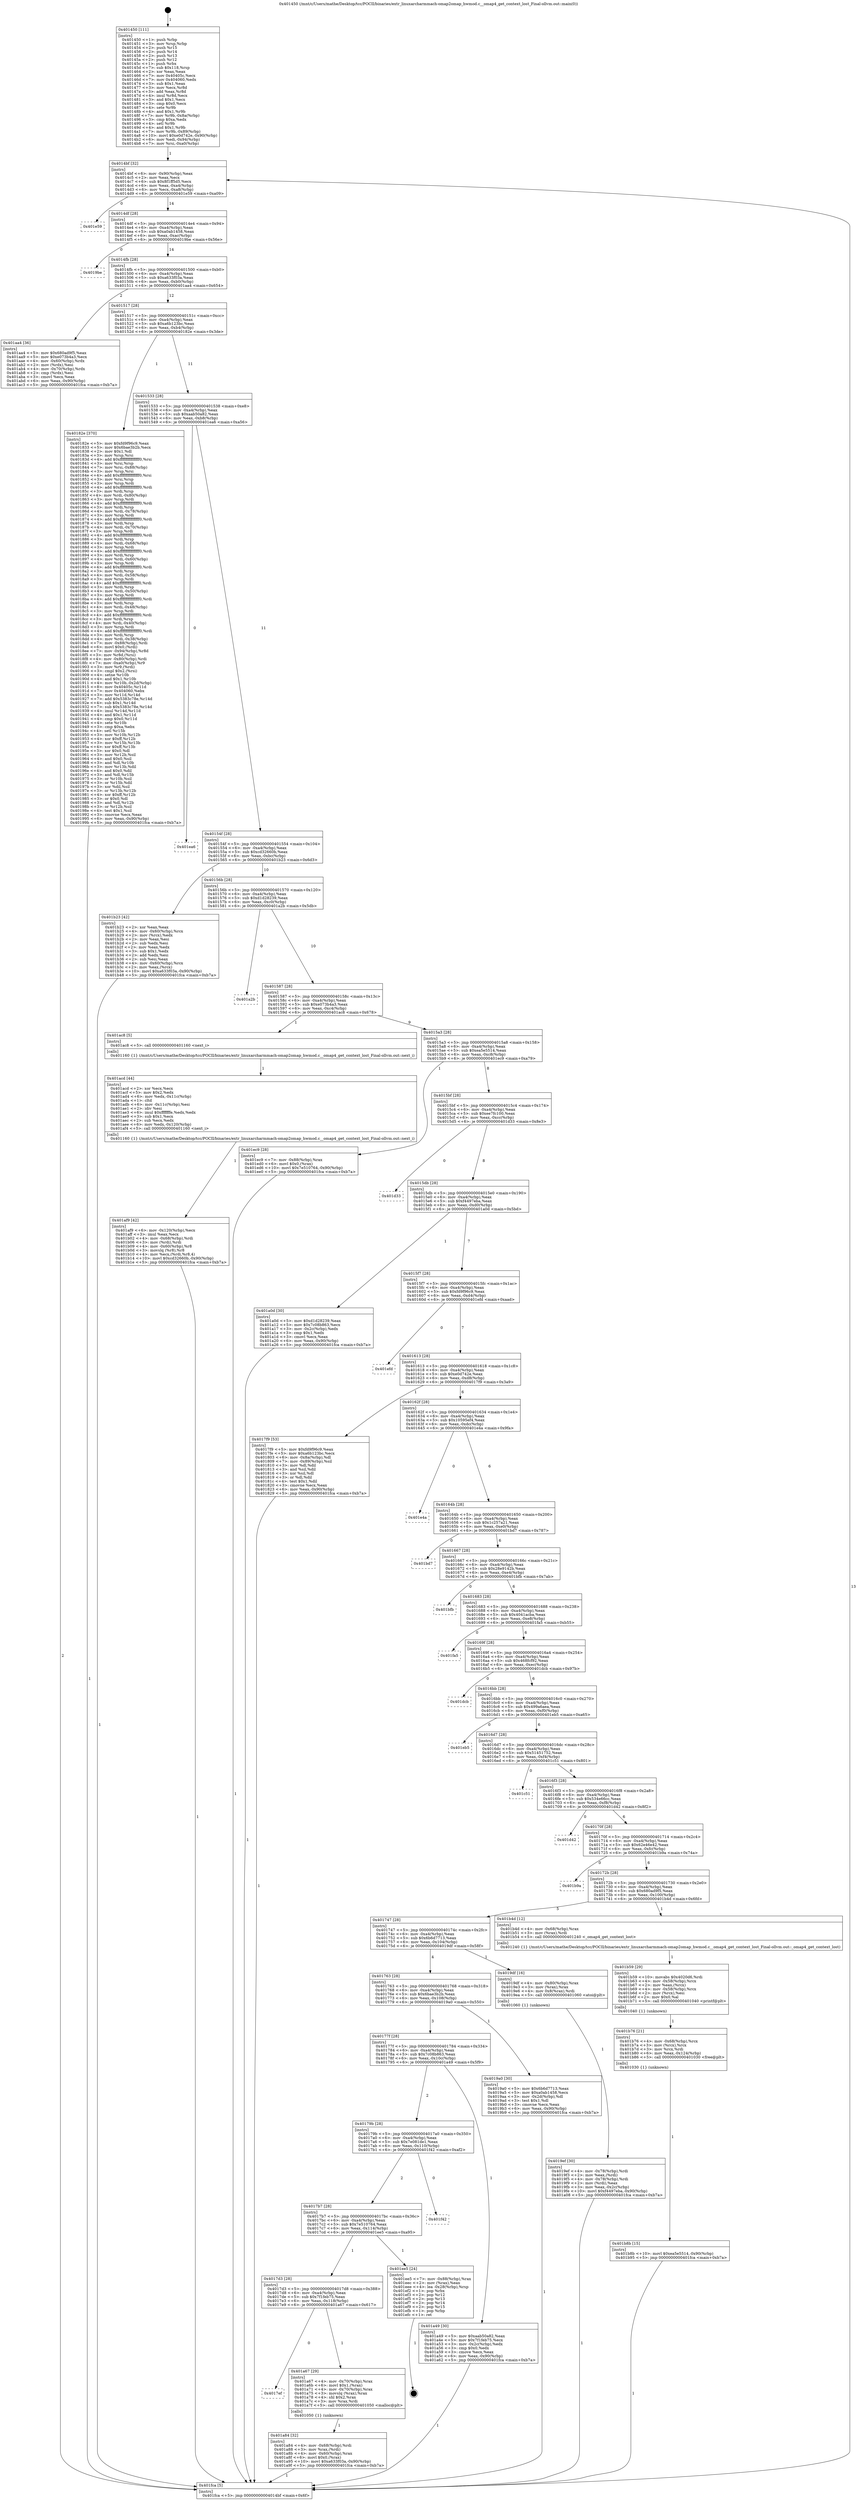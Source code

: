 digraph "0x401450" {
  label = "0x401450 (/mnt/c/Users/mathe/Desktop/tcc/POCII/binaries/extr_linuxarcharmmach-omap2omap_hwmod.c__omap4_get_context_lost_Final-ollvm.out::main(0))"
  labelloc = "t"
  node[shape=record]

  Entry [label="",width=0.3,height=0.3,shape=circle,fillcolor=black,style=filled]
  "0x4014bf" [label="{
     0x4014bf [32]\l
     | [instrs]\l
     &nbsp;&nbsp;0x4014bf \<+6\>: mov -0x90(%rbp),%eax\l
     &nbsp;&nbsp;0x4014c5 \<+2\>: mov %eax,%ecx\l
     &nbsp;&nbsp;0x4014c7 \<+6\>: sub $0x8f1ff5d5,%ecx\l
     &nbsp;&nbsp;0x4014cd \<+6\>: mov %eax,-0xa4(%rbp)\l
     &nbsp;&nbsp;0x4014d3 \<+6\>: mov %ecx,-0xa8(%rbp)\l
     &nbsp;&nbsp;0x4014d9 \<+6\>: je 0000000000401e59 \<main+0xa09\>\l
  }"]
  "0x401e59" [label="{
     0x401e59\l
  }", style=dashed]
  "0x4014df" [label="{
     0x4014df [28]\l
     | [instrs]\l
     &nbsp;&nbsp;0x4014df \<+5\>: jmp 00000000004014e4 \<main+0x94\>\l
     &nbsp;&nbsp;0x4014e4 \<+6\>: mov -0xa4(%rbp),%eax\l
     &nbsp;&nbsp;0x4014ea \<+5\>: sub $0xa0ab1458,%eax\l
     &nbsp;&nbsp;0x4014ef \<+6\>: mov %eax,-0xac(%rbp)\l
     &nbsp;&nbsp;0x4014f5 \<+6\>: je 00000000004019be \<main+0x56e\>\l
  }"]
  Exit [label="",width=0.3,height=0.3,shape=circle,fillcolor=black,style=filled,peripheries=2]
  "0x4019be" [label="{
     0x4019be\l
  }", style=dashed]
  "0x4014fb" [label="{
     0x4014fb [28]\l
     | [instrs]\l
     &nbsp;&nbsp;0x4014fb \<+5\>: jmp 0000000000401500 \<main+0xb0\>\l
     &nbsp;&nbsp;0x401500 \<+6\>: mov -0xa4(%rbp),%eax\l
     &nbsp;&nbsp;0x401506 \<+5\>: sub $0xa633f03a,%eax\l
     &nbsp;&nbsp;0x40150b \<+6\>: mov %eax,-0xb0(%rbp)\l
     &nbsp;&nbsp;0x401511 \<+6\>: je 0000000000401aa4 \<main+0x654\>\l
  }"]
  "0x401b8b" [label="{
     0x401b8b [15]\l
     | [instrs]\l
     &nbsp;&nbsp;0x401b8b \<+10\>: movl $0xea5e5514,-0x90(%rbp)\l
     &nbsp;&nbsp;0x401b95 \<+5\>: jmp 0000000000401fca \<main+0xb7a\>\l
  }"]
  "0x401aa4" [label="{
     0x401aa4 [36]\l
     | [instrs]\l
     &nbsp;&nbsp;0x401aa4 \<+5\>: mov $0x680ad9f5,%eax\l
     &nbsp;&nbsp;0x401aa9 \<+5\>: mov $0xe073b4a3,%ecx\l
     &nbsp;&nbsp;0x401aae \<+4\>: mov -0x60(%rbp),%rdx\l
     &nbsp;&nbsp;0x401ab2 \<+2\>: mov (%rdx),%esi\l
     &nbsp;&nbsp;0x401ab4 \<+4\>: mov -0x70(%rbp),%rdx\l
     &nbsp;&nbsp;0x401ab8 \<+2\>: cmp (%rdx),%esi\l
     &nbsp;&nbsp;0x401aba \<+3\>: cmovl %ecx,%eax\l
     &nbsp;&nbsp;0x401abd \<+6\>: mov %eax,-0x90(%rbp)\l
     &nbsp;&nbsp;0x401ac3 \<+5\>: jmp 0000000000401fca \<main+0xb7a\>\l
  }"]
  "0x401517" [label="{
     0x401517 [28]\l
     | [instrs]\l
     &nbsp;&nbsp;0x401517 \<+5\>: jmp 000000000040151c \<main+0xcc\>\l
     &nbsp;&nbsp;0x40151c \<+6\>: mov -0xa4(%rbp),%eax\l
     &nbsp;&nbsp;0x401522 \<+5\>: sub $0xa6b123bc,%eax\l
     &nbsp;&nbsp;0x401527 \<+6\>: mov %eax,-0xb4(%rbp)\l
     &nbsp;&nbsp;0x40152d \<+6\>: je 000000000040182e \<main+0x3de\>\l
  }"]
  "0x401b76" [label="{
     0x401b76 [21]\l
     | [instrs]\l
     &nbsp;&nbsp;0x401b76 \<+4\>: mov -0x68(%rbp),%rcx\l
     &nbsp;&nbsp;0x401b7a \<+3\>: mov (%rcx),%rcx\l
     &nbsp;&nbsp;0x401b7d \<+3\>: mov %rcx,%rdi\l
     &nbsp;&nbsp;0x401b80 \<+6\>: mov %eax,-0x124(%rbp)\l
     &nbsp;&nbsp;0x401b86 \<+5\>: call 0000000000401030 \<free@plt\>\l
     | [calls]\l
     &nbsp;&nbsp;0x401030 \{1\} (unknown)\l
  }"]
  "0x40182e" [label="{
     0x40182e [370]\l
     | [instrs]\l
     &nbsp;&nbsp;0x40182e \<+5\>: mov $0xfd9f96c9,%eax\l
     &nbsp;&nbsp;0x401833 \<+5\>: mov $0x6bae3b2b,%ecx\l
     &nbsp;&nbsp;0x401838 \<+2\>: mov $0x1,%dl\l
     &nbsp;&nbsp;0x40183a \<+3\>: mov %rsp,%rsi\l
     &nbsp;&nbsp;0x40183d \<+4\>: add $0xfffffffffffffff0,%rsi\l
     &nbsp;&nbsp;0x401841 \<+3\>: mov %rsi,%rsp\l
     &nbsp;&nbsp;0x401844 \<+7\>: mov %rsi,-0x88(%rbp)\l
     &nbsp;&nbsp;0x40184b \<+3\>: mov %rsp,%rsi\l
     &nbsp;&nbsp;0x40184e \<+4\>: add $0xfffffffffffffff0,%rsi\l
     &nbsp;&nbsp;0x401852 \<+3\>: mov %rsi,%rsp\l
     &nbsp;&nbsp;0x401855 \<+3\>: mov %rsp,%rdi\l
     &nbsp;&nbsp;0x401858 \<+4\>: add $0xfffffffffffffff0,%rdi\l
     &nbsp;&nbsp;0x40185c \<+3\>: mov %rdi,%rsp\l
     &nbsp;&nbsp;0x40185f \<+4\>: mov %rdi,-0x80(%rbp)\l
     &nbsp;&nbsp;0x401863 \<+3\>: mov %rsp,%rdi\l
     &nbsp;&nbsp;0x401866 \<+4\>: add $0xfffffffffffffff0,%rdi\l
     &nbsp;&nbsp;0x40186a \<+3\>: mov %rdi,%rsp\l
     &nbsp;&nbsp;0x40186d \<+4\>: mov %rdi,-0x78(%rbp)\l
     &nbsp;&nbsp;0x401871 \<+3\>: mov %rsp,%rdi\l
     &nbsp;&nbsp;0x401874 \<+4\>: add $0xfffffffffffffff0,%rdi\l
     &nbsp;&nbsp;0x401878 \<+3\>: mov %rdi,%rsp\l
     &nbsp;&nbsp;0x40187b \<+4\>: mov %rdi,-0x70(%rbp)\l
     &nbsp;&nbsp;0x40187f \<+3\>: mov %rsp,%rdi\l
     &nbsp;&nbsp;0x401882 \<+4\>: add $0xfffffffffffffff0,%rdi\l
     &nbsp;&nbsp;0x401886 \<+3\>: mov %rdi,%rsp\l
     &nbsp;&nbsp;0x401889 \<+4\>: mov %rdi,-0x68(%rbp)\l
     &nbsp;&nbsp;0x40188d \<+3\>: mov %rsp,%rdi\l
     &nbsp;&nbsp;0x401890 \<+4\>: add $0xfffffffffffffff0,%rdi\l
     &nbsp;&nbsp;0x401894 \<+3\>: mov %rdi,%rsp\l
     &nbsp;&nbsp;0x401897 \<+4\>: mov %rdi,-0x60(%rbp)\l
     &nbsp;&nbsp;0x40189b \<+3\>: mov %rsp,%rdi\l
     &nbsp;&nbsp;0x40189e \<+4\>: add $0xfffffffffffffff0,%rdi\l
     &nbsp;&nbsp;0x4018a2 \<+3\>: mov %rdi,%rsp\l
     &nbsp;&nbsp;0x4018a5 \<+4\>: mov %rdi,-0x58(%rbp)\l
     &nbsp;&nbsp;0x4018a9 \<+3\>: mov %rsp,%rdi\l
     &nbsp;&nbsp;0x4018ac \<+4\>: add $0xfffffffffffffff0,%rdi\l
     &nbsp;&nbsp;0x4018b0 \<+3\>: mov %rdi,%rsp\l
     &nbsp;&nbsp;0x4018b3 \<+4\>: mov %rdi,-0x50(%rbp)\l
     &nbsp;&nbsp;0x4018b7 \<+3\>: mov %rsp,%rdi\l
     &nbsp;&nbsp;0x4018ba \<+4\>: add $0xfffffffffffffff0,%rdi\l
     &nbsp;&nbsp;0x4018be \<+3\>: mov %rdi,%rsp\l
     &nbsp;&nbsp;0x4018c1 \<+4\>: mov %rdi,-0x48(%rbp)\l
     &nbsp;&nbsp;0x4018c5 \<+3\>: mov %rsp,%rdi\l
     &nbsp;&nbsp;0x4018c8 \<+4\>: add $0xfffffffffffffff0,%rdi\l
     &nbsp;&nbsp;0x4018cc \<+3\>: mov %rdi,%rsp\l
     &nbsp;&nbsp;0x4018cf \<+4\>: mov %rdi,-0x40(%rbp)\l
     &nbsp;&nbsp;0x4018d3 \<+3\>: mov %rsp,%rdi\l
     &nbsp;&nbsp;0x4018d6 \<+4\>: add $0xfffffffffffffff0,%rdi\l
     &nbsp;&nbsp;0x4018da \<+3\>: mov %rdi,%rsp\l
     &nbsp;&nbsp;0x4018dd \<+4\>: mov %rdi,-0x38(%rbp)\l
     &nbsp;&nbsp;0x4018e1 \<+7\>: mov -0x88(%rbp),%rdi\l
     &nbsp;&nbsp;0x4018e8 \<+6\>: movl $0x0,(%rdi)\l
     &nbsp;&nbsp;0x4018ee \<+7\>: mov -0x94(%rbp),%r8d\l
     &nbsp;&nbsp;0x4018f5 \<+3\>: mov %r8d,(%rsi)\l
     &nbsp;&nbsp;0x4018f8 \<+4\>: mov -0x80(%rbp),%rdi\l
     &nbsp;&nbsp;0x4018fc \<+7\>: mov -0xa0(%rbp),%r9\l
     &nbsp;&nbsp;0x401903 \<+3\>: mov %r9,(%rdi)\l
     &nbsp;&nbsp;0x401906 \<+3\>: cmpl $0x2,(%rsi)\l
     &nbsp;&nbsp;0x401909 \<+4\>: setne %r10b\l
     &nbsp;&nbsp;0x40190d \<+4\>: and $0x1,%r10b\l
     &nbsp;&nbsp;0x401911 \<+4\>: mov %r10b,-0x2d(%rbp)\l
     &nbsp;&nbsp;0x401915 \<+8\>: mov 0x40405c,%r11d\l
     &nbsp;&nbsp;0x40191d \<+7\>: mov 0x404060,%ebx\l
     &nbsp;&nbsp;0x401924 \<+3\>: mov %r11d,%r14d\l
     &nbsp;&nbsp;0x401927 \<+7\>: add $0x5383c78e,%r14d\l
     &nbsp;&nbsp;0x40192e \<+4\>: sub $0x1,%r14d\l
     &nbsp;&nbsp;0x401932 \<+7\>: sub $0x5383c78e,%r14d\l
     &nbsp;&nbsp;0x401939 \<+4\>: imul %r14d,%r11d\l
     &nbsp;&nbsp;0x40193d \<+4\>: and $0x1,%r11d\l
     &nbsp;&nbsp;0x401941 \<+4\>: cmp $0x0,%r11d\l
     &nbsp;&nbsp;0x401945 \<+4\>: sete %r10b\l
     &nbsp;&nbsp;0x401949 \<+3\>: cmp $0xa,%ebx\l
     &nbsp;&nbsp;0x40194c \<+4\>: setl %r15b\l
     &nbsp;&nbsp;0x401950 \<+3\>: mov %r10b,%r12b\l
     &nbsp;&nbsp;0x401953 \<+4\>: xor $0xff,%r12b\l
     &nbsp;&nbsp;0x401957 \<+3\>: mov %r15b,%r13b\l
     &nbsp;&nbsp;0x40195a \<+4\>: xor $0xff,%r13b\l
     &nbsp;&nbsp;0x40195e \<+3\>: xor $0x0,%dl\l
     &nbsp;&nbsp;0x401961 \<+3\>: mov %r12b,%sil\l
     &nbsp;&nbsp;0x401964 \<+4\>: and $0x0,%sil\l
     &nbsp;&nbsp;0x401968 \<+3\>: and %dl,%r10b\l
     &nbsp;&nbsp;0x40196b \<+3\>: mov %r13b,%dil\l
     &nbsp;&nbsp;0x40196e \<+4\>: and $0x0,%dil\l
     &nbsp;&nbsp;0x401972 \<+3\>: and %dl,%r15b\l
     &nbsp;&nbsp;0x401975 \<+3\>: or %r10b,%sil\l
     &nbsp;&nbsp;0x401978 \<+3\>: or %r15b,%dil\l
     &nbsp;&nbsp;0x40197b \<+3\>: xor %dil,%sil\l
     &nbsp;&nbsp;0x40197e \<+3\>: or %r13b,%r12b\l
     &nbsp;&nbsp;0x401981 \<+4\>: xor $0xff,%r12b\l
     &nbsp;&nbsp;0x401985 \<+3\>: or $0x0,%dl\l
     &nbsp;&nbsp;0x401988 \<+3\>: and %dl,%r12b\l
     &nbsp;&nbsp;0x40198b \<+3\>: or %r12b,%sil\l
     &nbsp;&nbsp;0x40198e \<+4\>: test $0x1,%sil\l
     &nbsp;&nbsp;0x401992 \<+3\>: cmovne %ecx,%eax\l
     &nbsp;&nbsp;0x401995 \<+6\>: mov %eax,-0x90(%rbp)\l
     &nbsp;&nbsp;0x40199b \<+5\>: jmp 0000000000401fca \<main+0xb7a\>\l
  }"]
  "0x401533" [label="{
     0x401533 [28]\l
     | [instrs]\l
     &nbsp;&nbsp;0x401533 \<+5\>: jmp 0000000000401538 \<main+0xe8\>\l
     &nbsp;&nbsp;0x401538 \<+6\>: mov -0xa4(%rbp),%eax\l
     &nbsp;&nbsp;0x40153e \<+5\>: sub $0xaab50a82,%eax\l
     &nbsp;&nbsp;0x401543 \<+6\>: mov %eax,-0xb8(%rbp)\l
     &nbsp;&nbsp;0x401549 \<+6\>: je 0000000000401ea6 \<main+0xa56\>\l
  }"]
  "0x401b59" [label="{
     0x401b59 [29]\l
     | [instrs]\l
     &nbsp;&nbsp;0x401b59 \<+10\>: movabs $0x4020d6,%rdi\l
     &nbsp;&nbsp;0x401b63 \<+4\>: mov -0x58(%rbp),%rcx\l
     &nbsp;&nbsp;0x401b67 \<+2\>: mov %eax,(%rcx)\l
     &nbsp;&nbsp;0x401b69 \<+4\>: mov -0x58(%rbp),%rcx\l
     &nbsp;&nbsp;0x401b6d \<+2\>: mov (%rcx),%esi\l
     &nbsp;&nbsp;0x401b6f \<+2\>: mov $0x0,%al\l
     &nbsp;&nbsp;0x401b71 \<+5\>: call 0000000000401040 \<printf@plt\>\l
     | [calls]\l
     &nbsp;&nbsp;0x401040 \{1\} (unknown)\l
  }"]
  "0x401ea6" [label="{
     0x401ea6\l
  }", style=dashed]
  "0x40154f" [label="{
     0x40154f [28]\l
     | [instrs]\l
     &nbsp;&nbsp;0x40154f \<+5\>: jmp 0000000000401554 \<main+0x104\>\l
     &nbsp;&nbsp;0x401554 \<+6\>: mov -0xa4(%rbp),%eax\l
     &nbsp;&nbsp;0x40155a \<+5\>: sub $0xcd32660b,%eax\l
     &nbsp;&nbsp;0x40155f \<+6\>: mov %eax,-0xbc(%rbp)\l
     &nbsp;&nbsp;0x401565 \<+6\>: je 0000000000401b23 \<main+0x6d3\>\l
  }"]
  "0x401af9" [label="{
     0x401af9 [42]\l
     | [instrs]\l
     &nbsp;&nbsp;0x401af9 \<+6\>: mov -0x120(%rbp),%ecx\l
     &nbsp;&nbsp;0x401aff \<+3\>: imul %eax,%ecx\l
     &nbsp;&nbsp;0x401b02 \<+4\>: mov -0x68(%rbp),%rdi\l
     &nbsp;&nbsp;0x401b06 \<+3\>: mov (%rdi),%rdi\l
     &nbsp;&nbsp;0x401b09 \<+4\>: mov -0x60(%rbp),%r8\l
     &nbsp;&nbsp;0x401b0d \<+3\>: movslq (%r8),%r8\l
     &nbsp;&nbsp;0x401b10 \<+4\>: mov %ecx,(%rdi,%r8,4)\l
     &nbsp;&nbsp;0x401b14 \<+10\>: movl $0xcd32660b,-0x90(%rbp)\l
     &nbsp;&nbsp;0x401b1e \<+5\>: jmp 0000000000401fca \<main+0xb7a\>\l
  }"]
  "0x401b23" [label="{
     0x401b23 [42]\l
     | [instrs]\l
     &nbsp;&nbsp;0x401b23 \<+2\>: xor %eax,%eax\l
     &nbsp;&nbsp;0x401b25 \<+4\>: mov -0x60(%rbp),%rcx\l
     &nbsp;&nbsp;0x401b29 \<+2\>: mov (%rcx),%edx\l
     &nbsp;&nbsp;0x401b2b \<+2\>: mov %eax,%esi\l
     &nbsp;&nbsp;0x401b2d \<+2\>: sub %edx,%esi\l
     &nbsp;&nbsp;0x401b2f \<+2\>: mov %eax,%edx\l
     &nbsp;&nbsp;0x401b31 \<+3\>: sub $0x1,%edx\l
     &nbsp;&nbsp;0x401b34 \<+2\>: add %edx,%esi\l
     &nbsp;&nbsp;0x401b36 \<+2\>: sub %esi,%eax\l
     &nbsp;&nbsp;0x401b38 \<+4\>: mov -0x60(%rbp),%rcx\l
     &nbsp;&nbsp;0x401b3c \<+2\>: mov %eax,(%rcx)\l
     &nbsp;&nbsp;0x401b3e \<+10\>: movl $0xa633f03a,-0x90(%rbp)\l
     &nbsp;&nbsp;0x401b48 \<+5\>: jmp 0000000000401fca \<main+0xb7a\>\l
  }"]
  "0x40156b" [label="{
     0x40156b [28]\l
     | [instrs]\l
     &nbsp;&nbsp;0x40156b \<+5\>: jmp 0000000000401570 \<main+0x120\>\l
     &nbsp;&nbsp;0x401570 \<+6\>: mov -0xa4(%rbp),%eax\l
     &nbsp;&nbsp;0x401576 \<+5\>: sub $0xd1d28239,%eax\l
     &nbsp;&nbsp;0x40157b \<+6\>: mov %eax,-0xc0(%rbp)\l
     &nbsp;&nbsp;0x401581 \<+6\>: je 0000000000401a2b \<main+0x5db\>\l
  }"]
  "0x401acd" [label="{
     0x401acd [44]\l
     | [instrs]\l
     &nbsp;&nbsp;0x401acd \<+2\>: xor %ecx,%ecx\l
     &nbsp;&nbsp;0x401acf \<+5\>: mov $0x2,%edx\l
     &nbsp;&nbsp;0x401ad4 \<+6\>: mov %edx,-0x11c(%rbp)\l
     &nbsp;&nbsp;0x401ada \<+1\>: cltd\l
     &nbsp;&nbsp;0x401adb \<+6\>: mov -0x11c(%rbp),%esi\l
     &nbsp;&nbsp;0x401ae1 \<+2\>: idiv %esi\l
     &nbsp;&nbsp;0x401ae3 \<+6\>: imul $0xfffffffe,%edx,%edx\l
     &nbsp;&nbsp;0x401ae9 \<+3\>: sub $0x1,%ecx\l
     &nbsp;&nbsp;0x401aec \<+2\>: sub %ecx,%edx\l
     &nbsp;&nbsp;0x401aee \<+6\>: mov %edx,-0x120(%rbp)\l
     &nbsp;&nbsp;0x401af4 \<+5\>: call 0000000000401160 \<next_i\>\l
     | [calls]\l
     &nbsp;&nbsp;0x401160 \{1\} (/mnt/c/Users/mathe/Desktop/tcc/POCII/binaries/extr_linuxarcharmmach-omap2omap_hwmod.c__omap4_get_context_lost_Final-ollvm.out::next_i)\l
  }"]
  "0x401a2b" [label="{
     0x401a2b\l
  }", style=dashed]
  "0x401587" [label="{
     0x401587 [28]\l
     | [instrs]\l
     &nbsp;&nbsp;0x401587 \<+5\>: jmp 000000000040158c \<main+0x13c\>\l
     &nbsp;&nbsp;0x40158c \<+6\>: mov -0xa4(%rbp),%eax\l
     &nbsp;&nbsp;0x401592 \<+5\>: sub $0xe073b4a3,%eax\l
     &nbsp;&nbsp;0x401597 \<+6\>: mov %eax,-0xc4(%rbp)\l
     &nbsp;&nbsp;0x40159d \<+6\>: je 0000000000401ac8 \<main+0x678\>\l
  }"]
  "0x401a84" [label="{
     0x401a84 [32]\l
     | [instrs]\l
     &nbsp;&nbsp;0x401a84 \<+4\>: mov -0x68(%rbp),%rdi\l
     &nbsp;&nbsp;0x401a88 \<+3\>: mov %rax,(%rdi)\l
     &nbsp;&nbsp;0x401a8b \<+4\>: mov -0x60(%rbp),%rax\l
     &nbsp;&nbsp;0x401a8f \<+6\>: movl $0x0,(%rax)\l
     &nbsp;&nbsp;0x401a95 \<+10\>: movl $0xa633f03a,-0x90(%rbp)\l
     &nbsp;&nbsp;0x401a9f \<+5\>: jmp 0000000000401fca \<main+0xb7a\>\l
  }"]
  "0x401ac8" [label="{
     0x401ac8 [5]\l
     | [instrs]\l
     &nbsp;&nbsp;0x401ac8 \<+5\>: call 0000000000401160 \<next_i\>\l
     | [calls]\l
     &nbsp;&nbsp;0x401160 \{1\} (/mnt/c/Users/mathe/Desktop/tcc/POCII/binaries/extr_linuxarcharmmach-omap2omap_hwmod.c__omap4_get_context_lost_Final-ollvm.out::next_i)\l
  }"]
  "0x4015a3" [label="{
     0x4015a3 [28]\l
     | [instrs]\l
     &nbsp;&nbsp;0x4015a3 \<+5\>: jmp 00000000004015a8 \<main+0x158\>\l
     &nbsp;&nbsp;0x4015a8 \<+6\>: mov -0xa4(%rbp),%eax\l
     &nbsp;&nbsp;0x4015ae \<+5\>: sub $0xea5e5514,%eax\l
     &nbsp;&nbsp;0x4015b3 \<+6\>: mov %eax,-0xc8(%rbp)\l
     &nbsp;&nbsp;0x4015b9 \<+6\>: je 0000000000401ec9 \<main+0xa79\>\l
  }"]
  "0x4017ef" [label="{
     0x4017ef\l
  }", style=dashed]
  "0x401ec9" [label="{
     0x401ec9 [28]\l
     | [instrs]\l
     &nbsp;&nbsp;0x401ec9 \<+7\>: mov -0x88(%rbp),%rax\l
     &nbsp;&nbsp;0x401ed0 \<+6\>: movl $0x0,(%rax)\l
     &nbsp;&nbsp;0x401ed6 \<+10\>: movl $0x7e510764,-0x90(%rbp)\l
     &nbsp;&nbsp;0x401ee0 \<+5\>: jmp 0000000000401fca \<main+0xb7a\>\l
  }"]
  "0x4015bf" [label="{
     0x4015bf [28]\l
     | [instrs]\l
     &nbsp;&nbsp;0x4015bf \<+5\>: jmp 00000000004015c4 \<main+0x174\>\l
     &nbsp;&nbsp;0x4015c4 \<+6\>: mov -0xa4(%rbp),%eax\l
     &nbsp;&nbsp;0x4015ca \<+5\>: sub $0xee7fc100,%eax\l
     &nbsp;&nbsp;0x4015cf \<+6\>: mov %eax,-0xcc(%rbp)\l
     &nbsp;&nbsp;0x4015d5 \<+6\>: je 0000000000401d33 \<main+0x8e3\>\l
  }"]
  "0x401a67" [label="{
     0x401a67 [29]\l
     | [instrs]\l
     &nbsp;&nbsp;0x401a67 \<+4\>: mov -0x70(%rbp),%rax\l
     &nbsp;&nbsp;0x401a6b \<+6\>: movl $0x1,(%rax)\l
     &nbsp;&nbsp;0x401a71 \<+4\>: mov -0x70(%rbp),%rax\l
     &nbsp;&nbsp;0x401a75 \<+3\>: movslq (%rax),%rax\l
     &nbsp;&nbsp;0x401a78 \<+4\>: shl $0x2,%rax\l
     &nbsp;&nbsp;0x401a7c \<+3\>: mov %rax,%rdi\l
     &nbsp;&nbsp;0x401a7f \<+5\>: call 0000000000401050 \<malloc@plt\>\l
     | [calls]\l
     &nbsp;&nbsp;0x401050 \{1\} (unknown)\l
  }"]
  "0x401d33" [label="{
     0x401d33\l
  }", style=dashed]
  "0x4015db" [label="{
     0x4015db [28]\l
     | [instrs]\l
     &nbsp;&nbsp;0x4015db \<+5\>: jmp 00000000004015e0 \<main+0x190\>\l
     &nbsp;&nbsp;0x4015e0 \<+6\>: mov -0xa4(%rbp),%eax\l
     &nbsp;&nbsp;0x4015e6 \<+5\>: sub $0xf4497eba,%eax\l
     &nbsp;&nbsp;0x4015eb \<+6\>: mov %eax,-0xd0(%rbp)\l
     &nbsp;&nbsp;0x4015f1 \<+6\>: je 0000000000401a0d \<main+0x5bd\>\l
  }"]
  "0x4017d3" [label="{
     0x4017d3 [28]\l
     | [instrs]\l
     &nbsp;&nbsp;0x4017d3 \<+5\>: jmp 00000000004017d8 \<main+0x388\>\l
     &nbsp;&nbsp;0x4017d8 \<+6\>: mov -0xa4(%rbp),%eax\l
     &nbsp;&nbsp;0x4017de \<+5\>: sub $0x7f1feb75,%eax\l
     &nbsp;&nbsp;0x4017e3 \<+6\>: mov %eax,-0x118(%rbp)\l
     &nbsp;&nbsp;0x4017e9 \<+6\>: je 0000000000401a67 \<main+0x617\>\l
  }"]
  "0x401a0d" [label="{
     0x401a0d [30]\l
     | [instrs]\l
     &nbsp;&nbsp;0x401a0d \<+5\>: mov $0xd1d28239,%eax\l
     &nbsp;&nbsp;0x401a12 \<+5\>: mov $0x7c08b863,%ecx\l
     &nbsp;&nbsp;0x401a17 \<+3\>: mov -0x2c(%rbp),%edx\l
     &nbsp;&nbsp;0x401a1a \<+3\>: cmp $0x1,%edx\l
     &nbsp;&nbsp;0x401a1d \<+3\>: cmovl %ecx,%eax\l
     &nbsp;&nbsp;0x401a20 \<+6\>: mov %eax,-0x90(%rbp)\l
     &nbsp;&nbsp;0x401a26 \<+5\>: jmp 0000000000401fca \<main+0xb7a\>\l
  }"]
  "0x4015f7" [label="{
     0x4015f7 [28]\l
     | [instrs]\l
     &nbsp;&nbsp;0x4015f7 \<+5\>: jmp 00000000004015fc \<main+0x1ac\>\l
     &nbsp;&nbsp;0x4015fc \<+6\>: mov -0xa4(%rbp),%eax\l
     &nbsp;&nbsp;0x401602 \<+5\>: sub $0xfd9f96c9,%eax\l
     &nbsp;&nbsp;0x401607 \<+6\>: mov %eax,-0xd4(%rbp)\l
     &nbsp;&nbsp;0x40160d \<+6\>: je 0000000000401efd \<main+0xaad\>\l
  }"]
  "0x401ee5" [label="{
     0x401ee5 [24]\l
     | [instrs]\l
     &nbsp;&nbsp;0x401ee5 \<+7\>: mov -0x88(%rbp),%rax\l
     &nbsp;&nbsp;0x401eec \<+2\>: mov (%rax),%eax\l
     &nbsp;&nbsp;0x401eee \<+4\>: lea -0x28(%rbp),%rsp\l
     &nbsp;&nbsp;0x401ef2 \<+1\>: pop %rbx\l
     &nbsp;&nbsp;0x401ef3 \<+2\>: pop %r12\l
     &nbsp;&nbsp;0x401ef5 \<+2\>: pop %r13\l
     &nbsp;&nbsp;0x401ef7 \<+2\>: pop %r14\l
     &nbsp;&nbsp;0x401ef9 \<+2\>: pop %r15\l
     &nbsp;&nbsp;0x401efb \<+1\>: pop %rbp\l
     &nbsp;&nbsp;0x401efc \<+1\>: ret\l
  }"]
  "0x401efd" [label="{
     0x401efd\l
  }", style=dashed]
  "0x401613" [label="{
     0x401613 [28]\l
     | [instrs]\l
     &nbsp;&nbsp;0x401613 \<+5\>: jmp 0000000000401618 \<main+0x1c8\>\l
     &nbsp;&nbsp;0x401618 \<+6\>: mov -0xa4(%rbp),%eax\l
     &nbsp;&nbsp;0x40161e \<+5\>: sub $0xe0d742e,%eax\l
     &nbsp;&nbsp;0x401623 \<+6\>: mov %eax,-0xd8(%rbp)\l
     &nbsp;&nbsp;0x401629 \<+6\>: je 00000000004017f9 \<main+0x3a9\>\l
  }"]
  "0x4017b7" [label="{
     0x4017b7 [28]\l
     | [instrs]\l
     &nbsp;&nbsp;0x4017b7 \<+5\>: jmp 00000000004017bc \<main+0x36c\>\l
     &nbsp;&nbsp;0x4017bc \<+6\>: mov -0xa4(%rbp),%eax\l
     &nbsp;&nbsp;0x4017c2 \<+5\>: sub $0x7e510764,%eax\l
     &nbsp;&nbsp;0x4017c7 \<+6\>: mov %eax,-0x114(%rbp)\l
     &nbsp;&nbsp;0x4017cd \<+6\>: je 0000000000401ee5 \<main+0xa95\>\l
  }"]
  "0x4017f9" [label="{
     0x4017f9 [53]\l
     | [instrs]\l
     &nbsp;&nbsp;0x4017f9 \<+5\>: mov $0xfd9f96c9,%eax\l
     &nbsp;&nbsp;0x4017fe \<+5\>: mov $0xa6b123bc,%ecx\l
     &nbsp;&nbsp;0x401803 \<+6\>: mov -0x8a(%rbp),%dl\l
     &nbsp;&nbsp;0x401809 \<+7\>: mov -0x89(%rbp),%sil\l
     &nbsp;&nbsp;0x401810 \<+3\>: mov %dl,%dil\l
     &nbsp;&nbsp;0x401813 \<+3\>: and %sil,%dil\l
     &nbsp;&nbsp;0x401816 \<+3\>: xor %sil,%dl\l
     &nbsp;&nbsp;0x401819 \<+3\>: or %dl,%dil\l
     &nbsp;&nbsp;0x40181c \<+4\>: test $0x1,%dil\l
     &nbsp;&nbsp;0x401820 \<+3\>: cmovne %ecx,%eax\l
     &nbsp;&nbsp;0x401823 \<+6\>: mov %eax,-0x90(%rbp)\l
     &nbsp;&nbsp;0x401829 \<+5\>: jmp 0000000000401fca \<main+0xb7a\>\l
  }"]
  "0x40162f" [label="{
     0x40162f [28]\l
     | [instrs]\l
     &nbsp;&nbsp;0x40162f \<+5\>: jmp 0000000000401634 \<main+0x1e4\>\l
     &nbsp;&nbsp;0x401634 \<+6\>: mov -0xa4(%rbp),%eax\l
     &nbsp;&nbsp;0x40163a \<+5\>: sub $0x10595ef4,%eax\l
     &nbsp;&nbsp;0x40163f \<+6\>: mov %eax,-0xdc(%rbp)\l
     &nbsp;&nbsp;0x401645 \<+6\>: je 0000000000401e4a \<main+0x9fa\>\l
  }"]
  "0x401fca" [label="{
     0x401fca [5]\l
     | [instrs]\l
     &nbsp;&nbsp;0x401fca \<+5\>: jmp 00000000004014bf \<main+0x6f\>\l
  }"]
  "0x401450" [label="{
     0x401450 [111]\l
     | [instrs]\l
     &nbsp;&nbsp;0x401450 \<+1\>: push %rbp\l
     &nbsp;&nbsp;0x401451 \<+3\>: mov %rsp,%rbp\l
     &nbsp;&nbsp;0x401454 \<+2\>: push %r15\l
     &nbsp;&nbsp;0x401456 \<+2\>: push %r14\l
     &nbsp;&nbsp;0x401458 \<+2\>: push %r13\l
     &nbsp;&nbsp;0x40145a \<+2\>: push %r12\l
     &nbsp;&nbsp;0x40145c \<+1\>: push %rbx\l
     &nbsp;&nbsp;0x40145d \<+7\>: sub $0x118,%rsp\l
     &nbsp;&nbsp;0x401464 \<+2\>: xor %eax,%eax\l
     &nbsp;&nbsp;0x401466 \<+7\>: mov 0x40405c,%ecx\l
     &nbsp;&nbsp;0x40146d \<+7\>: mov 0x404060,%edx\l
     &nbsp;&nbsp;0x401474 \<+3\>: sub $0x1,%eax\l
     &nbsp;&nbsp;0x401477 \<+3\>: mov %ecx,%r8d\l
     &nbsp;&nbsp;0x40147a \<+3\>: add %eax,%r8d\l
     &nbsp;&nbsp;0x40147d \<+4\>: imul %r8d,%ecx\l
     &nbsp;&nbsp;0x401481 \<+3\>: and $0x1,%ecx\l
     &nbsp;&nbsp;0x401484 \<+3\>: cmp $0x0,%ecx\l
     &nbsp;&nbsp;0x401487 \<+4\>: sete %r9b\l
     &nbsp;&nbsp;0x40148b \<+4\>: and $0x1,%r9b\l
     &nbsp;&nbsp;0x40148f \<+7\>: mov %r9b,-0x8a(%rbp)\l
     &nbsp;&nbsp;0x401496 \<+3\>: cmp $0xa,%edx\l
     &nbsp;&nbsp;0x401499 \<+4\>: setl %r9b\l
     &nbsp;&nbsp;0x40149d \<+4\>: and $0x1,%r9b\l
     &nbsp;&nbsp;0x4014a1 \<+7\>: mov %r9b,-0x89(%rbp)\l
     &nbsp;&nbsp;0x4014a8 \<+10\>: movl $0xe0d742e,-0x90(%rbp)\l
     &nbsp;&nbsp;0x4014b2 \<+6\>: mov %edi,-0x94(%rbp)\l
     &nbsp;&nbsp;0x4014b8 \<+7\>: mov %rsi,-0xa0(%rbp)\l
  }"]
  "0x401f42" [label="{
     0x401f42\l
  }", style=dashed]
  "0x40179b" [label="{
     0x40179b [28]\l
     | [instrs]\l
     &nbsp;&nbsp;0x40179b \<+5\>: jmp 00000000004017a0 \<main+0x350\>\l
     &nbsp;&nbsp;0x4017a0 \<+6\>: mov -0xa4(%rbp),%eax\l
     &nbsp;&nbsp;0x4017a6 \<+5\>: sub $0x7e081de1,%eax\l
     &nbsp;&nbsp;0x4017ab \<+6\>: mov %eax,-0x110(%rbp)\l
     &nbsp;&nbsp;0x4017b1 \<+6\>: je 0000000000401f42 \<main+0xaf2\>\l
  }"]
  "0x401e4a" [label="{
     0x401e4a\l
  }", style=dashed]
  "0x40164b" [label="{
     0x40164b [28]\l
     | [instrs]\l
     &nbsp;&nbsp;0x40164b \<+5\>: jmp 0000000000401650 \<main+0x200\>\l
     &nbsp;&nbsp;0x401650 \<+6\>: mov -0xa4(%rbp),%eax\l
     &nbsp;&nbsp;0x401656 \<+5\>: sub $0x1c257a21,%eax\l
     &nbsp;&nbsp;0x40165b \<+6\>: mov %eax,-0xe0(%rbp)\l
     &nbsp;&nbsp;0x401661 \<+6\>: je 0000000000401bd7 \<main+0x787\>\l
  }"]
  "0x401a49" [label="{
     0x401a49 [30]\l
     | [instrs]\l
     &nbsp;&nbsp;0x401a49 \<+5\>: mov $0xaab50a82,%eax\l
     &nbsp;&nbsp;0x401a4e \<+5\>: mov $0x7f1feb75,%ecx\l
     &nbsp;&nbsp;0x401a53 \<+3\>: mov -0x2c(%rbp),%edx\l
     &nbsp;&nbsp;0x401a56 \<+3\>: cmp $0x0,%edx\l
     &nbsp;&nbsp;0x401a59 \<+3\>: cmove %ecx,%eax\l
     &nbsp;&nbsp;0x401a5c \<+6\>: mov %eax,-0x90(%rbp)\l
     &nbsp;&nbsp;0x401a62 \<+5\>: jmp 0000000000401fca \<main+0xb7a\>\l
  }"]
  "0x401bd7" [label="{
     0x401bd7\l
  }", style=dashed]
  "0x401667" [label="{
     0x401667 [28]\l
     | [instrs]\l
     &nbsp;&nbsp;0x401667 \<+5\>: jmp 000000000040166c \<main+0x21c\>\l
     &nbsp;&nbsp;0x40166c \<+6\>: mov -0xa4(%rbp),%eax\l
     &nbsp;&nbsp;0x401672 \<+5\>: sub $0x28e9142b,%eax\l
     &nbsp;&nbsp;0x401677 \<+6\>: mov %eax,-0xe4(%rbp)\l
     &nbsp;&nbsp;0x40167d \<+6\>: je 0000000000401bfb \<main+0x7ab\>\l
  }"]
  "0x4019ef" [label="{
     0x4019ef [30]\l
     | [instrs]\l
     &nbsp;&nbsp;0x4019ef \<+4\>: mov -0x78(%rbp),%rdi\l
     &nbsp;&nbsp;0x4019f3 \<+2\>: mov %eax,(%rdi)\l
     &nbsp;&nbsp;0x4019f5 \<+4\>: mov -0x78(%rbp),%rdi\l
     &nbsp;&nbsp;0x4019f9 \<+2\>: mov (%rdi),%eax\l
     &nbsp;&nbsp;0x4019fb \<+3\>: mov %eax,-0x2c(%rbp)\l
     &nbsp;&nbsp;0x4019fe \<+10\>: movl $0xf4497eba,-0x90(%rbp)\l
     &nbsp;&nbsp;0x401a08 \<+5\>: jmp 0000000000401fca \<main+0xb7a\>\l
  }"]
  "0x401bfb" [label="{
     0x401bfb\l
  }", style=dashed]
  "0x401683" [label="{
     0x401683 [28]\l
     | [instrs]\l
     &nbsp;&nbsp;0x401683 \<+5\>: jmp 0000000000401688 \<main+0x238\>\l
     &nbsp;&nbsp;0x401688 \<+6\>: mov -0xa4(%rbp),%eax\l
     &nbsp;&nbsp;0x40168e \<+5\>: sub $0x4041acba,%eax\l
     &nbsp;&nbsp;0x401693 \<+6\>: mov %eax,-0xe8(%rbp)\l
     &nbsp;&nbsp;0x401699 \<+6\>: je 0000000000401fa5 \<main+0xb55\>\l
  }"]
  "0x40177f" [label="{
     0x40177f [28]\l
     | [instrs]\l
     &nbsp;&nbsp;0x40177f \<+5\>: jmp 0000000000401784 \<main+0x334\>\l
     &nbsp;&nbsp;0x401784 \<+6\>: mov -0xa4(%rbp),%eax\l
     &nbsp;&nbsp;0x40178a \<+5\>: sub $0x7c08b863,%eax\l
     &nbsp;&nbsp;0x40178f \<+6\>: mov %eax,-0x10c(%rbp)\l
     &nbsp;&nbsp;0x401795 \<+6\>: je 0000000000401a49 \<main+0x5f9\>\l
  }"]
  "0x401fa5" [label="{
     0x401fa5\l
  }", style=dashed]
  "0x40169f" [label="{
     0x40169f [28]\l
     | [instrs]\l
     &nbsp;&nbsp;0x40169f \<+5\>: jmp 00000000004016a4 \<main+0x254\>\l
     &nbsp;&nbsp;0x4016a4 \<+6\>: mov -0xa4(%rbp),%eax\l
     &nbsp;&nbsp;0x4016aa \<+5\>: sub $0x468fcf92,%eax\l
     &nbsp;&nbsp;0x4016af \<+6\>: mov %eax,-0xec(%rbp)\l
     &nbsp;&nbsp;0x4016b5 \<+6\>: je 0000000000401dcb \<main+0x97b\>\l
  }"]
  "0x4019a0" [label="{
     0x4019a0 [30]\l
     | [instrs]\l
     &nbsp;&nbsp;0x4019a0 \<+5\>: mov $0x6b6d7713,%eax\l
     &nbsp;&nbsp;0x4019a5 \<+5\>: mov $0xa0ab1458,%ecx\l
     &nbsp;&nbsp;0x4019aa \<+3\>: mov -0x2d(%rbp),%dl\l
     &nbsp;&nbsp;0x4019ad \<+3\>: test $0x1,%dl\l
     &nbsp;&nbsp;0x4019b0 \<+3\>: cmovne %ecx,%eax\l
     &nbsp;&nbsp;0x4019b3 \<+6\>: mov %eax,-0x90(%rbp)\l
     &nbsp;&nbsp;0x4019b9 \<+5\>: jmp 0000000000401fca \<main+0xb7a\>\l
  }"]
  "0x401dcb" [label="{
     0x401dcb\l
  }", style=dashed]
  "0x4016bb" [label="{
     0x4016bb [28]\l
     | [instrs]\l
     &nbsp;&nbsp;0x4016bb \<+5\>: jmp 00000000004016c0 \<main+0x270\>\l
     &nbsp;&nbsp;0x4016c0 \<+6\>: mov -0xa4(%rbp),%eax\l
     &nbsp;&nbsp;0x4016c6 \<+5\>: sub $0x499a6aea,%eax\l
     &nbsp;&nbsp;0x4016cb \<+6\>: mov %eax,-0xf0(%rbp)\l
     &nbsp;&nbsp;0x4016d1 \<+6\>: je 0000000000401eb5 \<main+0xa65\>\l
  }"]
  "0x401763" [label="{
     0x401763 [28]\l
     | [instrs]\l
     &nbsp;&nbsp;0x401763 \<+5\>: jmp 0000000000401768 \<main+0x318\>\l
     &nbsp;&nbsp;0x401768 \<+6\>: mov -0xa4(%rbp),%eax\l
     &nbsp;&nbsp;0x40176e \<+5\>: sub $0x6bae3b2b,%eax\l
     &nbsp;&nbsp;0x401773 \<+6\>: mov %eax,-0x108(%rbp)\l
     &nbsp;&nbsp;0x401779 \<+6\>: je 00000000004019a0 \<main+0x550\>\l
  }"]
  "0x401eb5" [label="{
     0x401eb5\l
  }", style=dashed]
  "0x4016d7" [label="{
     0x4016d7 [28]\l
     | [instrs]\l
     &nbsp;&nbsp;0x4016d7 \<+5\>: jmp 00000000004016dc \<main+0x28c\>\l
     &nbsp;&nbsp;0x4016dc \<+6\>: mov -0xa4(%rbp),%eax\l
     &nbsp;&nbsp;0x4016e2 \<+5\>: sub $0x51451752,%eax\l
     &nbsp;&nbsp;0x4016e7 \<+6\>: mov %eax,-0xf4(%rbp)\l
     &nbsp;&nbsp;0x4016ed \<+6\>: je 0000000000401c51 \<main+0x801\>\l
  }"]
  "0x4019df" [label="{
     0x4019df [16]\l
     | [instrs]\l
     &nbsp;&nbsp;0x4019df \<+4\>: mov -0x80(%rbp),%rax\l
     &nbsp;&nbsp;0x4019e3 \<+3\>: mov (%rax),%rax\l
     &nbsp;&nbsp;0x4019e6 \<+4\>: mov 0x8(%rax),%rdi\l
     &nbsp;&nbsp;0x4019ea \<+5\>: call 0000000000401060 \<atoi@plt\>\l
     | [calls]\l
     &nbsp;&nbsp;0x401060 \{1\} (unknown)\l
  }"]
  "0x401c51" [label="{
     0x401c51\l
  }", style=dashed]
  "0x4016f3" [label="{
     0x4016f3 [28]\l
     | [instrs]\l
     &nbsp;&nbsp;0x4016f3 \<+5\>: jmp 00000000004016f8 \<main+0x2a8\>\l
     &nbsp;&nbsp;0x4016f8 \<+6\>: mov -0xa4(%rbp),%eax\l
     &nbsp;&nbsp;0x4016fe \<+5\>: sub $0x534e66cc,%eax\l
     &nbsp;&nbsp;0x401703 \<+6\>: mov %eax,-0xf8(%rbp)\l
     &nbsp;&nbsp;0x401709 \<+6\>: je 0000000000401d42 \<main+0x8f2\>\l
  }"]
  "0x401747" [label="{
     0x401747 [28]\l
     | [instrs]\l
     &nbsp;&nbsp;0x401747 \<+5\>: jmp 000000000040174c \<main+0x2fc\>\l
     &nbsp;&nbsp;0x40174c \<+6\>: mov -0xa4(%rbp),%eax\l
     &nbsp;&nbsp;0x401752 \<+5\>: sub $0x6b6d7713,%eax\l
     &nbsp;&nbsp;0x401757 \<+6\>: mov %eax,-0x104(%rbp)\l
     &nbsp;&nbsp;0x40175d \<+6\>: je 00000000004019df \<main+0x58f\>\l
  }"]
  "0x401d42" [label="{
     0x401d42\l
  }", style=dashed]
  "0x40170f" [label="{
     0x40170f [28]\l
     | [instrs]\l
     &nbsp;&nbsp;0x40170f \<+5\>: jmp 0000000000401714 \<main+0x2c4\>\l
     &nbsp;&nbsp;0x401714 \<+6\>: mov -0xa4(%rbp),%eax\l
     &nbsp;&nbsp;0x40171a \<+5\>: sub $0x62e46e42,%eax\l
     &nbsp;&nbsp;0x40171f \<+6\>: mov %eax,-0xfc(%rbp)\l
     &nbsp;&nbsp;0x401725 \<+6\>: je 0000000000401b9a \<main+0x74a\>\l
  }"]
  "0x401b4d" [label="{
     0x401b4d [12]\l
     | [instrs]\l
     &nbsp;&nbsp;0x401b4d \<+4\>: mov -0x68(%rbp),%rax\l
     &nbsp;&nbsp;0x401b51 \<+3\>: mov (%rax),%rdi\l
     &nbsp;&nbsp;0x401b54 \<+5\>: call 0000000000401240 \<_omap4_get_context_lost\>\l
     | [calls]\l
     &nbsp;&nbsp;0x401240 \{1\} (/mnt/c/Users/mathe/Desktop/tcc/POCII/binaries/extr_linuxarcharmmach-omap2omap_hwmod.c__omap4_get_context_lost_Final-ollvm.out::_omap4_get_context_lost)\l
  }"]
  "0x401b9a" [label="{
     0x401b9a\l
  }", style=dashed]
  "0x40172b" [label="{
     0x40172b [28]\l
     | [instrs]\l
     &nbsp;&nbsp;0x40172b \<+5\>: jmp 0000000000401730 \<main+0x2e0\>\l
     &nbsp;&nbsp;0x401730 \<+6\>: mov -0xa4(%rbp),%eax\l
     &nbsp;&nbsp;0x401736 \<+5\>: sub $0x680ad9f5,%eax\l
     &nbsp;&nbsp;0x40173b \<+6\>: mov %eax,-0x100(%rbp)\l
     &nbsp;&nbsp;0x401741 \<+6\>: je 0000000000401b4d \<main+0x6fd\>\l
  }"]
  Entry -> "0x401450" [label=" 1"]
  "0x4014bf" -> "0x401e59" [label=" 0"]
  "0x4014bf" -> "0x4014df" [label=" 14"]
  "0x401ee5" -> Exit [label=" 1"]
  "0x4014df" -> "0x4019be" [label=" 0"]
  "0x4014df" -> "0x4014fb" [label=" 14"]
  "0x401ec9" -> "0x401fca" [label=" 1"]
  "0x4014fb" -> "0x401aa4" [label=" 2"]
  "0x4014fb" -> "0x401517" [label=" 12"]
  "0x401b8b" -> "0x401fca" [label=" 1"]
  "0x401517" -> "0x40182e" [label=" 1"]
  "0x401517" -> "0x401533" [label=" 11"]
  "0x401b76" -> "0x401b8b" [label=" 1"]
  "0x401533" -> "0x401ea6" [label=" 0"]
  "0x401533" -> "0x40154f" [label=" 11"]
  "0x401b59" -> "0x401b76" [label=" 1"]
  "0x40154f" -> "0x401b23" [label=" 1"]
  "0x40154f" -> "0x40156b" [label=" 10"]
  "0x401b4d" -> "0x401b59" [label=" 1"]
  "0x40156b" -> "0x401a2b" [label=" 0"]
  "0x40156b" -> "0x401587" [label=" 10"]
  "0x401b23" -> "0x401fca" [label=" 1"]
  "0x401587" -> "0x401ac8" [label=" 1"]
  "0x401587" -> "0x4015a3" [label=" 9"]
  "0x401af9" -> "0x401fca" [label=" 1"]
  "0x4015a3" -> "0x401ec9" [label=" 1"]
  "0x4015a3" -> "0x4015bf" [label=" 8"]
  "0x401acd" -> "0x401af9" [label=" 1"]
  "0x4015bf" -> "0x401d33" [label=" 0"]
  "0x4015bf" -> "0x4015db" [label=" 8"]
  "0x401ac8" -> "0x401acd" [label=" 1"]
  "0x4015db" -> "0x401a0d" [label=" 1"]
  "0x4015db" -> "0x4015f7" [label=" 7"]
  "0x401a84" -> "0x401fca" [label=" 1"]
  "0x4015f7" -> "0x401efd" [label=" 0"]
  "0x4015f7" -> "0x401613" [label=" 7"]
  "0x401a67" -> "0x401a84" [label=" 1"]
  "0x401613" -> "0x4017f9" [label=" 1"]
  "0x401613" -> "0x40162f" [label=" 6"]
  "0x4017f9" -> "0x401fca" [label=" 1"]
  "0x401450" -> "0x4014bf" [label=" 1"]
  "0x401fca" -> "0x4014bf" [label=" 13"]
  "0x4017d3" -> "0x401a67" [label=" 1"]
  "0x40182e" -> "0x401fca" [label=" 1"]
  "0x401aa4" -> "0x401fca" [label=" 2"]
  "0x40162f" -> "0x401e4a" [label=" 0"]
  "0x40162f" -> "0x40164b" [label=" 6"]
  "0x4017b7" -> "0x401ee5" [label=" 1"]
  "0x40164b" -> "0x401bd7" [label=" 0"]
  "0x40164b" -> "0x401667" [label=" 6"]
  "0x4017d3" -> "0x4017ef" [label=" 0"]
  "0x401667" -> "0x401bfb" [label=" 0"]
  "0x401667" -> "0x401683" [label=" 6"]
  "0x40179b" -> "0x401f42" [label=" 0"]
  "0x401683" -> "0x401fa5" [label=" 0"]
  "0x401683" -> "0x40169f" [label=" 6"]
  "0x4017b7" -> "0x4017d3" [label=" 1"]
  "0x40169f" -> "0x401dcb" [label=" 0"]
  "0x40169f" -> "0x4016bb" [label=" 6"]
  "0x401a49" -> "0x401fca" [label=" 1"]
  "0x4016bb" -> "0x401eb5" [label=" 0"]
  "0x4016bb" -> "0x4016d7" [label=" 6"]
  "0x40177f" -> "0x401a49" [label=" 1"]
  "0x4016d7" -> "0x401c51" [label=" 0"]
  "0x4016d7" -> "0x4016f3" [label=" 6"]
  "0x40179b" -> "0x4017b7" [label=" 2"]
  "0x4016f3" -> "0x401d42" [label=" 0"]
  "0x4016f3" -> "0x40170f" [label=" 6"]
  "0x4019ef" -> "0x401fca" [label=" 1"]
  "0x40170f" -> "0x401b9a" [label=" 0"]
  "0x40170f" -> "0x40172b" [label=" 6"]
  "0x4019df" -> "0x4019ef" [label=" 1"]
  "0x40172b" -> "0x401b4d" [label=" 1"]
  "0x40172b" -> "0x401747" [label=" 5"]
  "0x401a0d" -> "0x401fca" [label=" 1"]
  "0x401747" -> "0x4019df" [label=" 1"]
  "0x401747" -> "0x401763" [label=" 4"]
  "0x40177f" -> "0x40179b" [label=" 2"]
  "0x401763" -> "0x4019a0" [label=" 1"]
  "0x401763" -> "0x40177f" [label=" 3"]
  "0x4019a0" -> "0x401fca" [label=" 1"]
}
